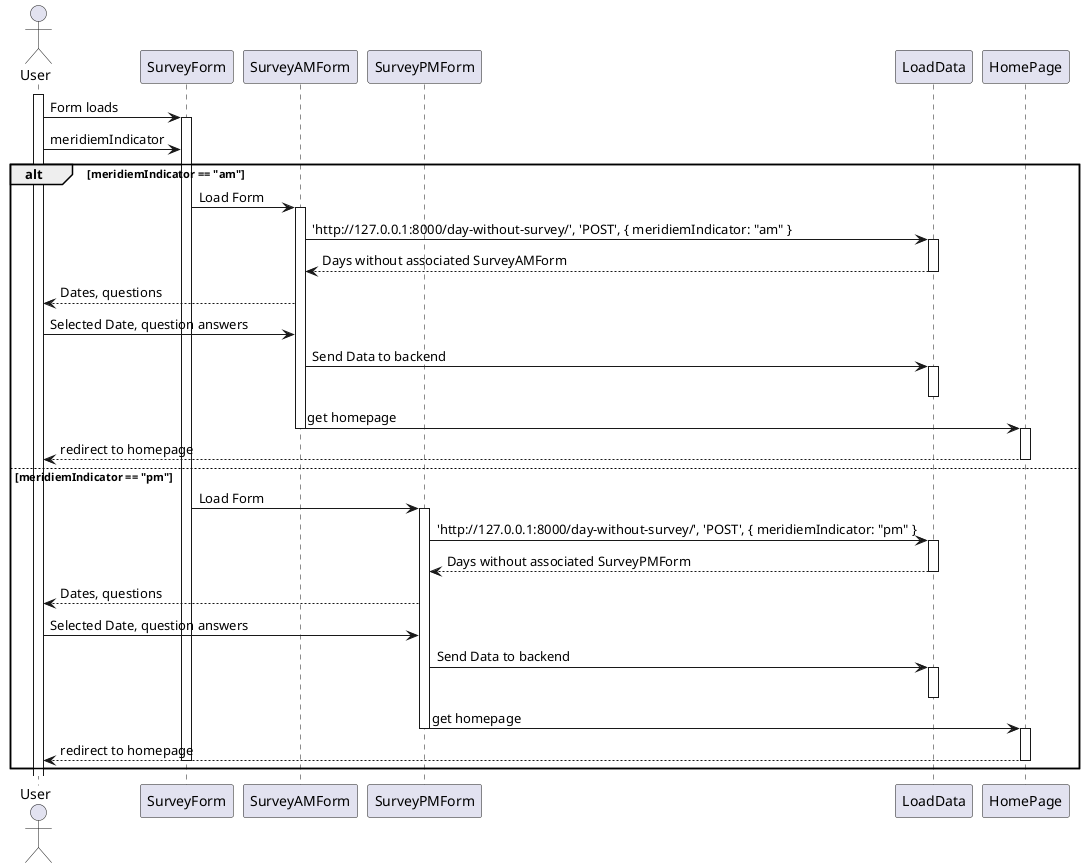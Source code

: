 @startuml SurveyForm

actor User
participant SurveyForm
participant SurveyAMForm
participant SurveyPMForm
participant LoadData
participant HomePage

activate User
User -> SurveyForm: Form loads
activate SurveyForm
User -> SurveyForm: meridiemIndicator

alt meridiemIndicator == "am"
    SurveyForm -> SurveyAMForm: Load Form
    activate SurveyAMForm
    SurveyAMForm -> LoadData : 'http://127.0.0.1:8000/day-without-survey/', 'POST', { meridiemIndicator: "am" }
    activate LoadData
    LoadData --> SurveyAMForm: Days without associated SurveyAMForm
    deactivate LoadData
    SurveyAMForm --> User: Dates, questions
    User -> SurveyAMForm: Selected Date, question answers
    SurveyAMForm -> LoadData: Send Data to backend
    activate LoadData
    deactivate LoadData
    SurveyAMForm -> HomePage: get homepage
    deactivate SurveyAMForm
    activate HomePage
    HomePage --> User: redirect to homepage
    Deactivate HomePage

else meridiemIndicator == "pm"
    SurveyForm -> SurveyPMForm: Load Form
    activate SurveyPMForm
    SurveyPMForm -> LoadData : 'http://127.0.0.1:8000/day-without-survey/', 'POST', { meridiemIndicator: "pm" }
    activate LoadData
    LoadData --> SurveyPMForm: Days without associated SurveyPMForm
    deactivate LoadData
    SurveyPMForm --> User: Dates, questions
    User -> SurveyPMForm: Selected Date, question answers
    SurveyPMForm -> LoadData: Send Data to backend
    activate LoadData
    deactivate LoadData
    SurveyPMForm -> HomePage: get homepage
    deactivate SurveyPMForm
    activate HomePage
    HomePage --> User: redirect to homepage
    deactivate HomePage
    deactivate SurveyForm
end



@enduml